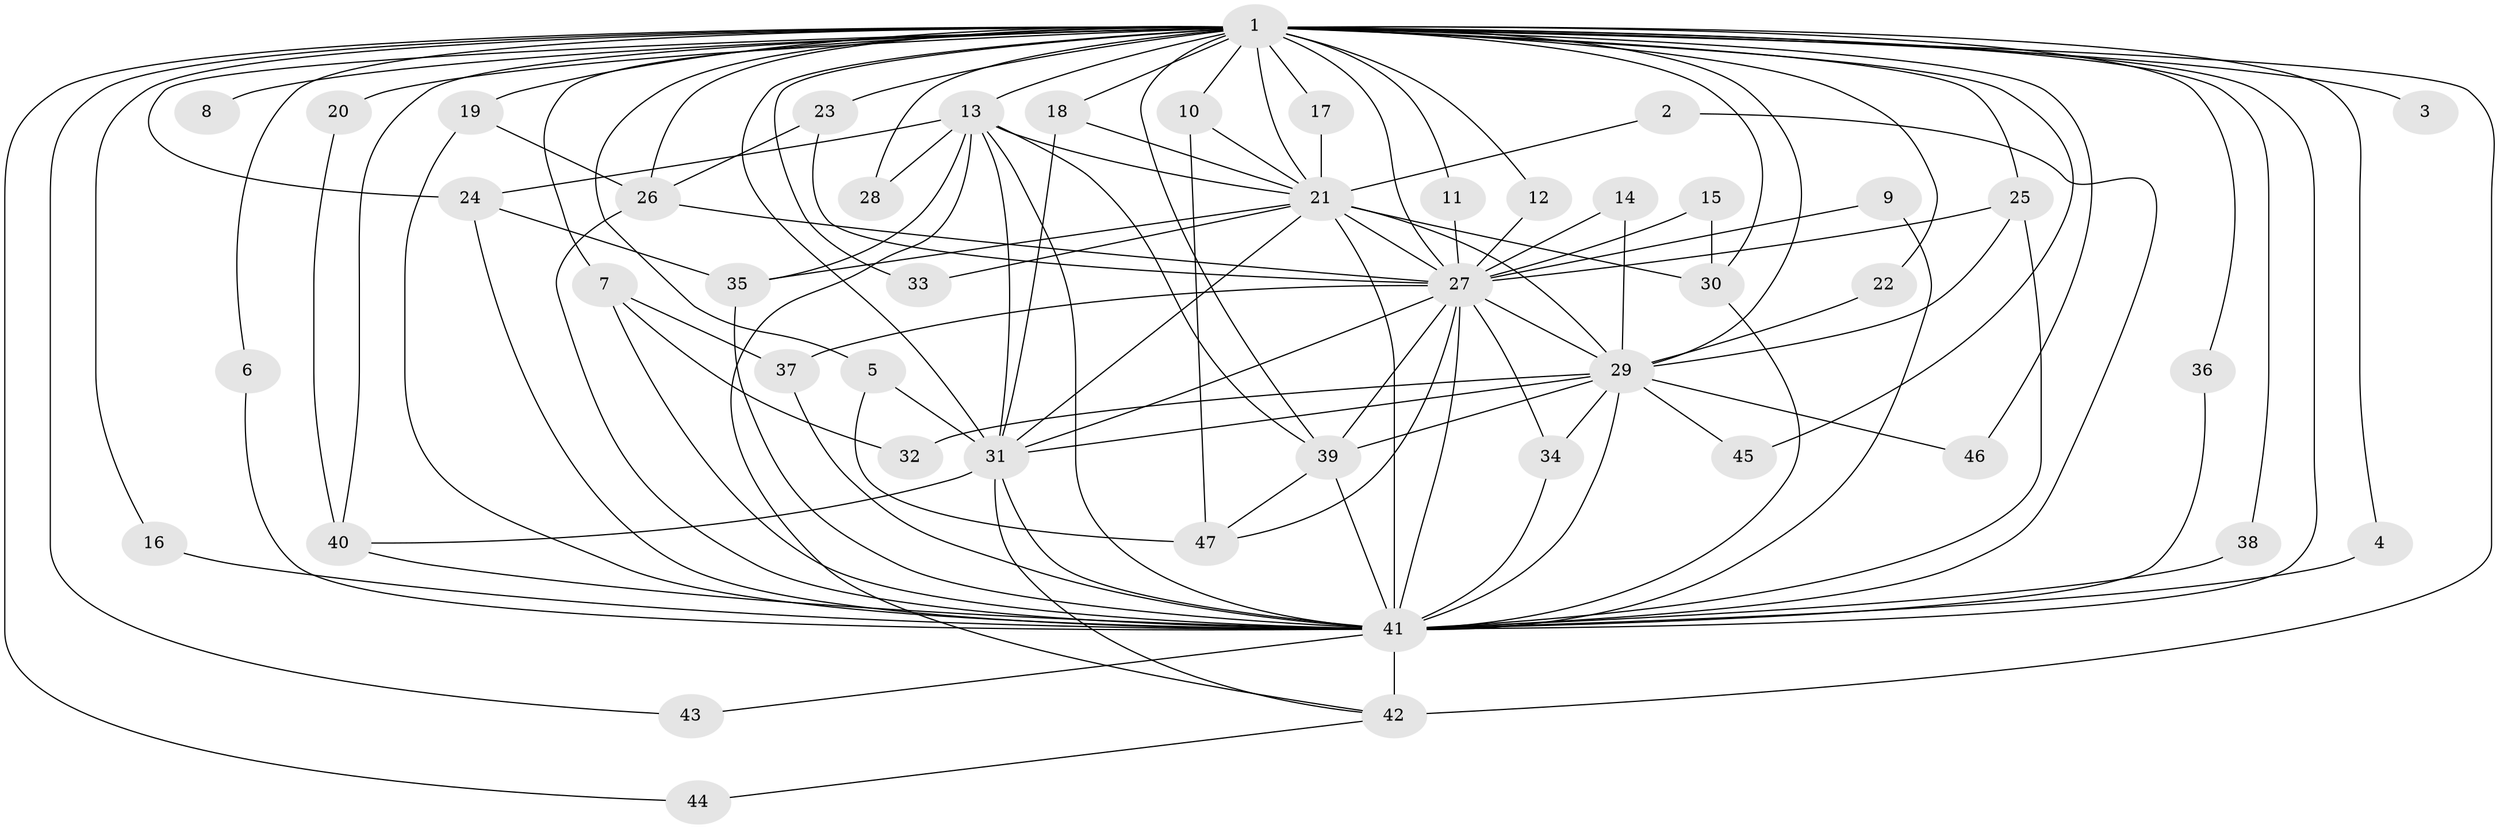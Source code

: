 // original degree distribution, {17: 0.02127659574468085, 14: 0.010638297872340425, 24: 0.010638297872340425, 20: 0.010638297872340425, 23: 0.010638297872340425, 26: 0.010638297872340425, 19: 0.02127659574468085, 21: 0.010638297872340425, 4: 0.09574468085106383, 3: 0.23404255319148937, 6: 0.02127659574468085, 2: 0.5212765957446809, 7: 0.02127659574468085}
// Generated by graph-tools (version 1.1) at 2025/49/03/09/25 03:49:43]
// undirected, 47 vertices, 117 edges
graph export_dot {
graph [start="1"]
  node [color=gray90,style=filled];
  1;
  2;
  3;
  4;
  5;
  6;
  7;
  8;
  9;
  10;
  11;
  12;
  13;
  14;
  15;
  16;
  17;
  18;
  19;
  20;
  21;
  22;
  23;
  24;
  25;
  26;
  27;
  28;
  29;
  30;
  31;
  32;
  33;
  34;
  35;
  36;
  37;
  38;
  39;
  40;
  41;
  42;
  43;
  44;
  45;
  46;
  47;
  1 -- 3 [weight=1.0];
  1 -- 4 [weight=1.0];
  1 -- 5 [weight=1.0];
  1 -- 6 [weight=1.0];
  1 -- 7 [weight=3.0];
  1 -- 8 [weight=3.0];
  1 -- 10 [weight=1.0];
  1 -- 11 [weight=1.0];
  1 -- 12 [weight=1.0];
  1 -- 13 [weight=1.0];
  1 -- 16 [weight=1.0];
  1 -- 17 [weight=1.0];
  1 -- 18 [weight=1.0];
  1 -- 19 [weight=1.0];
  1 -- 20 [weight=2.0];
  1 -- 21 [weight=5.0];
  1 -- 22 [weight=1.0];
  1 -- 23 [weight=1.0];
  1 -- 24 [weight=2.0];
  1 -- 25 [weight=2.0];
  1 -- 26 [weight=1.0];
  1 -- 27 [weight=4.0];
  1 -- 28 [weight=1.0];
  1 -- 29 [weight=4.0];
  1 -- 30 [weight=1.0];
  1 -- 31 [weight=5.0];
  1 -- 33 [weight=1.0];
  1 -- 36 [weight=1.0];
  1 -- 38 [weight=1.0];
  1 -- 39 [weight=1.0];
  1 -- 40 [weight=1.0];
  1 -- 41 [weight=8.0];
  1 -- 42 [weight=1.0];
  1 -- 43 [weight=1.0];
  1 -- 44 [weight=1.0];
  1 -- 45 [weight=1.0];
  1 -- 46 [weight=1.0];
  2 -- 21 [weight=1.0];
  2 -- 41 [weight=1.0];
  4 -- 41 [weight=1.0];
  5 -- 31 [weight=1.0];
  5 -- 47 [weight=1.0];
  6 -- 41 [weight=1.0];
  7 -- 32 [weight=1.0];
  7 -- 37 [weight=1.0];
  7 -- 41 [weight=1.0];
  9 -- 27 [weight=1.0];
  9 -- 41 [weight=1.0];
  10 -- 21 [weight=1.0];
  10 -- 47 [weight=1.0];
  11 -- 27 [weight=1.0];
  12 -- 27 [weight=1.0];
  13 -- 21 [weight=1.0];
  13 -- 24 [weight=1.0];
  13 -- 28 [weight=1.0];
  13 -- 31 [weight=2.0];
  13 -- 35 [weight=1.0];
  13 -- 39 [weight=1.0];
  13 -- 41 [weight=2.0];
  13 -- 42 [weight=1.0];
  14 -- 27 [weight=1.0];
  14 -- 29 [weight=1.0];
  15 -- 27 [weight=1.0];
  15 -- 30 [weight=1.0];
  16 -- 41 [weight=1.0];
  17 -- 21 [weight=1.0];
  18 -- 21 [weight=1.0];
  18 -- 31 [weight=1.0];
  19 -- 26 [weight=1.0];
  19 -- 41 [weight=1.0];
  20 -- 40 [weight=1.0];
  21 -- 27 [weight=1.0];
  21 -- 29 [weight=2.0];
  21 -- 30 [weight=2.0];
  21 -- 31 [weight=1.0];
  21 -- 33 [weight=1.0];
  21 -- 35 [weight=1.0];
  21 -- 41 [weight=2.0];
  22 -- 29 [weight=1.0];
  23 -- 26 [weight=1.0];
  23 -- 27 [weight=1.0];
  24 -- 35 [weight=1.0];
  24 -- 41 [weight=1.0];
  25 -- 27 [weight=1.0];
  25 -- 29 [weight=1.0];
  25 -- 41 [weight=1.0];
  26 -- 27 [weight=1.0];
  26 -- 41 [weight=3.0];
  27 -- 29 [weight=1.0];
  27 -- 31 [weight=1.0];
  27 -- 34 [weight=1.0];
  27 -- 37 [weight=1.0];
  27 -- 39 [weight=2.0];
  27 -- 41 [weight=2.0];
  27 -- 47 [weight=1.0];
  29 -- 31 [weight=1.0];
  29 -- 32 [weight=1.0];
  29 -- 34 [weight=1.0];
  29 -- 39 [weight=1.0];
  29 -- 41 [weight=2.0];
  29 -- 45 [weight=1.0];
  29 -- 46 [weight=1.0];
  30 -- 41 [weight=1.0];
  31 -- 40 [weight=2.0];
  31 -- 41 [weight=2.0];
  31 -- 42 [weight=1.0];
  34 -- 41 [weight=1.0];
  35 -- 41 [weight=1.0];
  36 -- 41 [weight=1.0];
  37 -- 41 [weight=1.0];
  38 -- 41 [weight=1.0];
  39 -- 41 [weight=1.0];
  39 -- 47 [weight=1.0];
  40 -- 41 [weight=2.0];
  41 -- 42 [weight=3.0];
  41 -- 43 [weight=1.0];
  42 -- 44 [weight=1.0];
}
